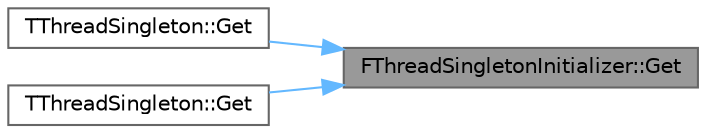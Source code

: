 digraph "FThreadSingletonInitializer::Get"
{
 // INTERACTIVE_SVG=YES
 // LATEX_PDF_SIZE
  bgcolor="transparent";
  edge [fontname=Helvetica,fontsize=10,labelfontname=Helvetica,labelfontsize=10];
  node [fontname=Helvetica,fontsize=10,shape=box,height=0.2,width=0.4];
  rankdir="RL";
  Node1 [id="Node000001",label="FThreadSingletonInitializer::Get",height=0.2,width=0.4,color="gray40", fillcolor="grey60", style="filled", fontcolor="black",tooltip=" "];
  Node1 -> Node2 [id="edge1_Node000001_Node000002",dir="back",color="steelblue1",style="solid",tooltip=" "];
  Node2 [id="Node000002",label="TThreadSingleton::Get",height=0.2,width=0.4,color="grey40", fillcolor="white", style="filled",URL="$d5/db3/classTThreadSingleton.html#aea51233dbd1892d695d2a9b727b7a5a6",tooltip=" "];
  Node1 -> Node3 [id="edge2_Node000001_Node000003",dir="back",color="steelblue1",style="solid",tooltip=" "];
  Node3 [id="Node000003",label="TThreadSingleton::Get",height=0.2,width=0.4,color="grey40", fillcolor="white", style="filled",URL="$d5/db3/classTThreadSingleton.html#a29b899414d3fbfcad83163c0b4a81948",tooltip=" "];
}
